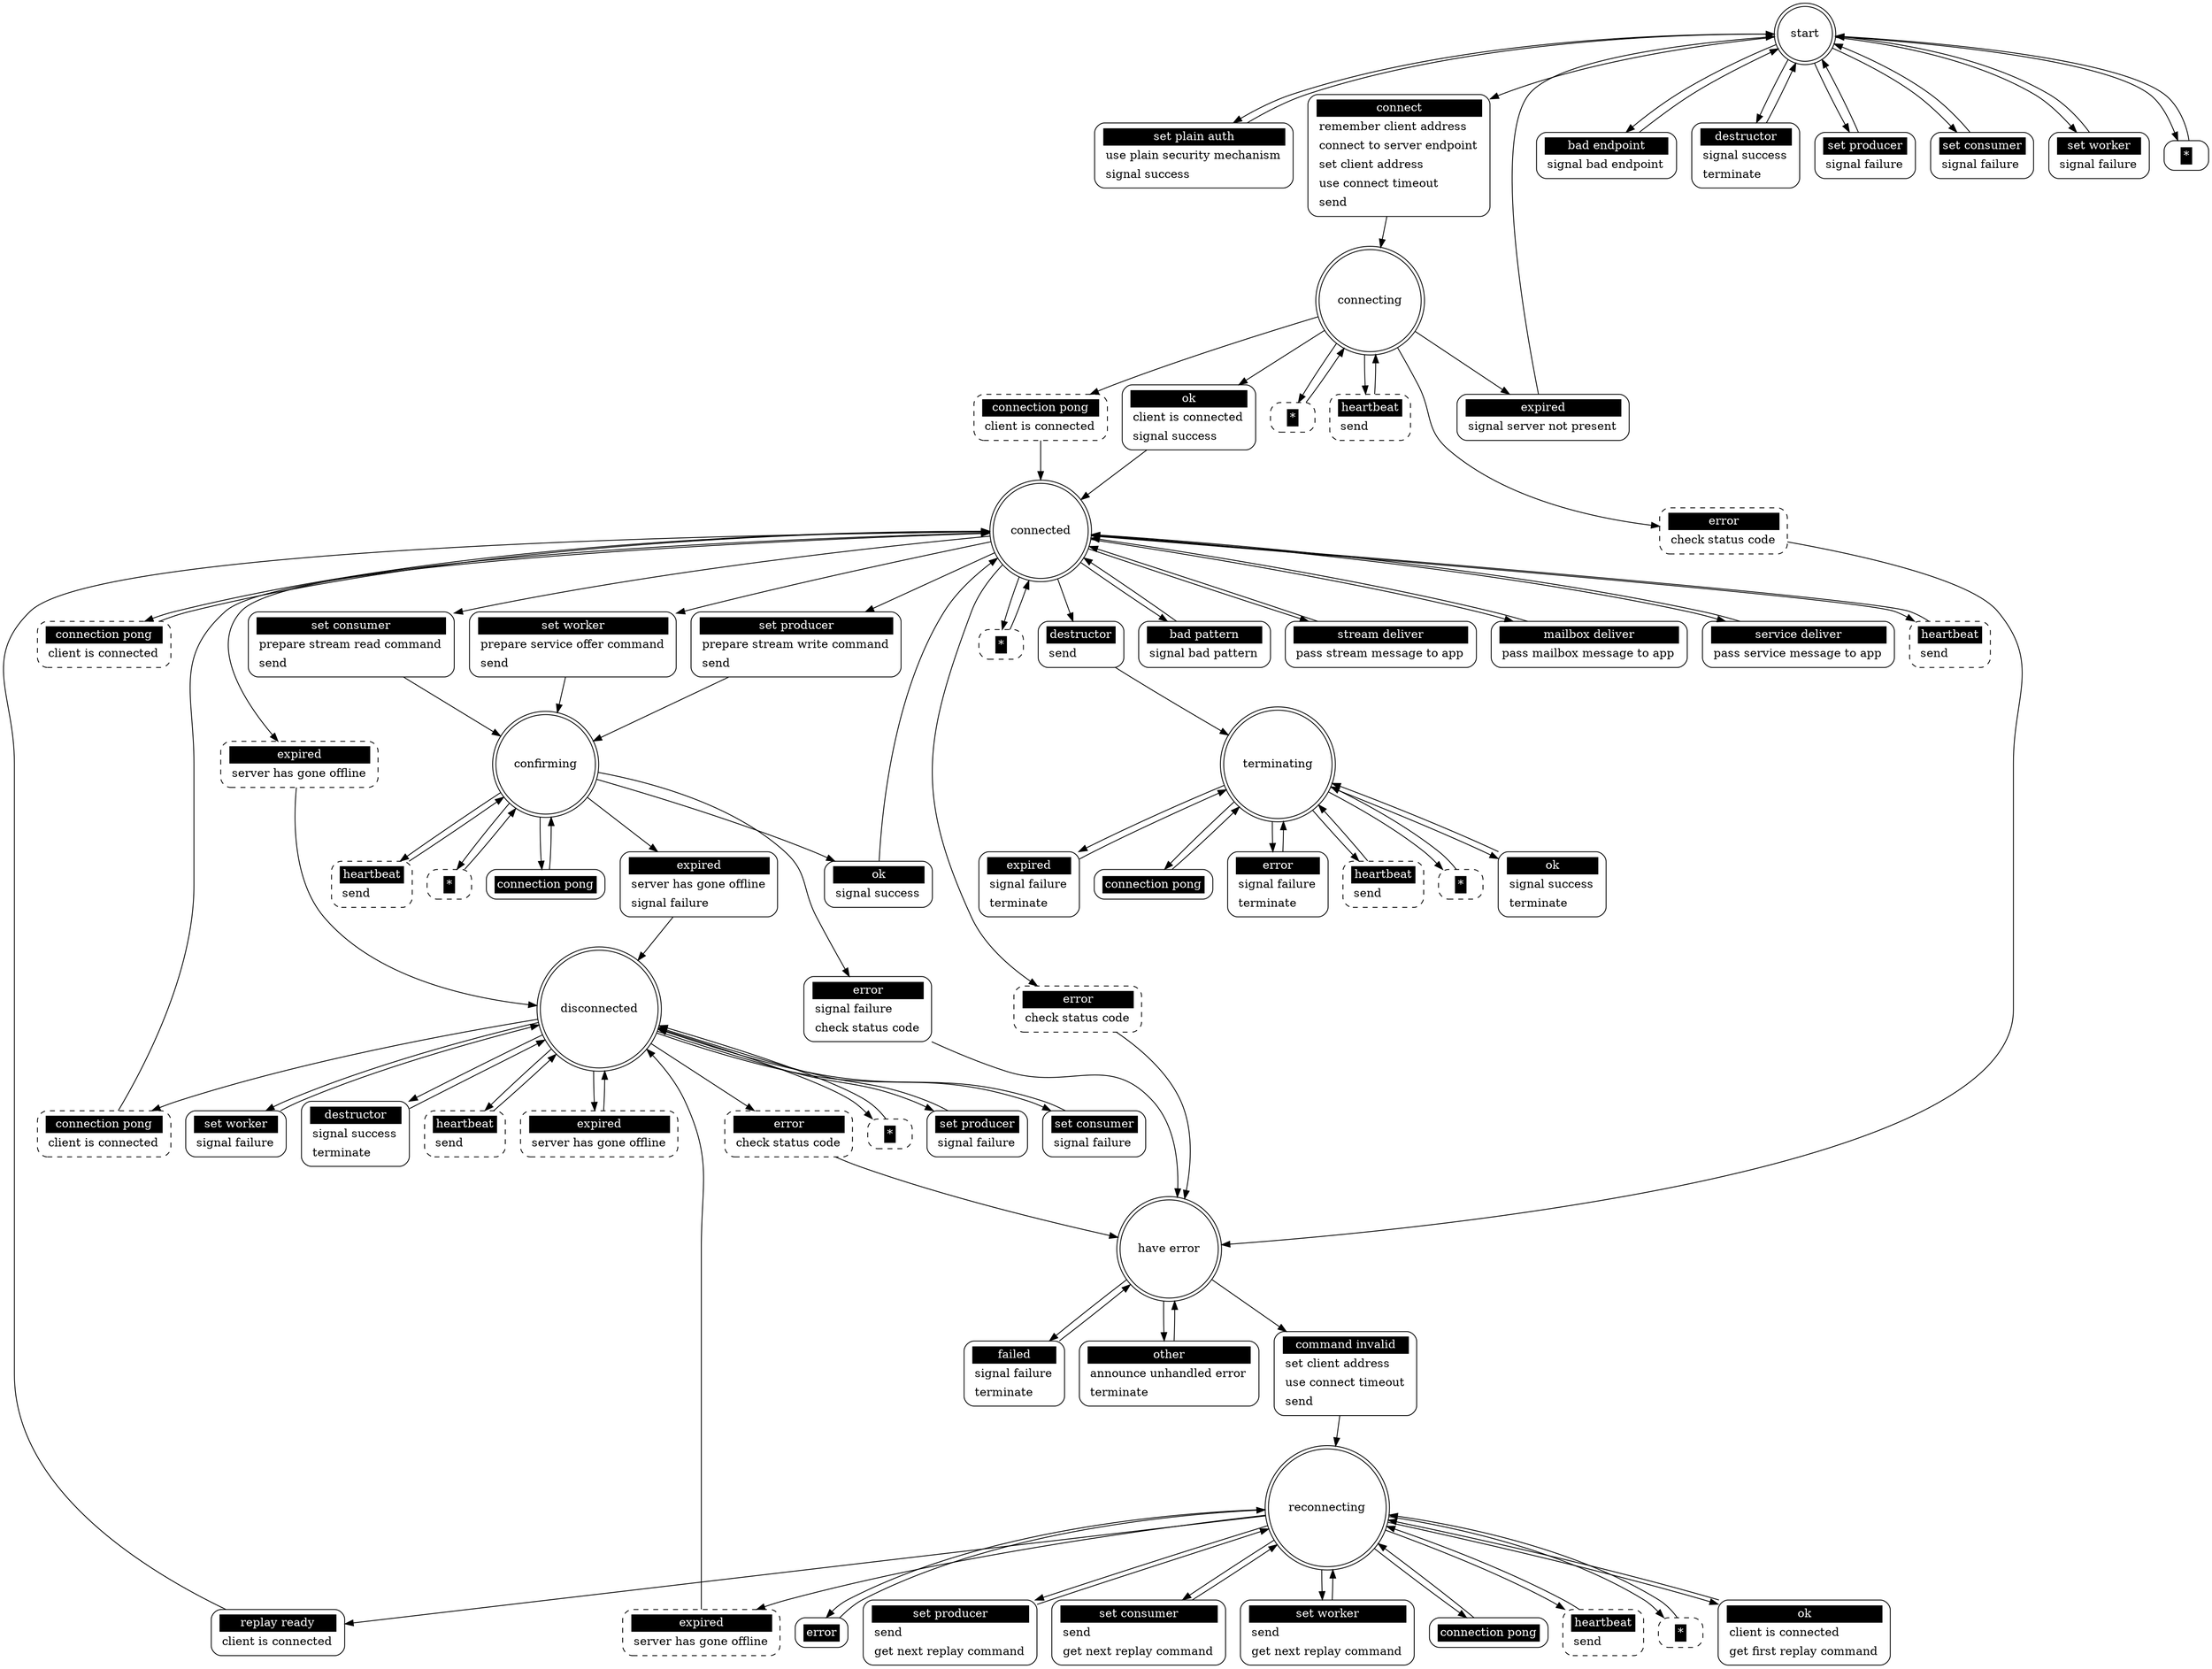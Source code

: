 ## Automatically generated from mlm_client.xml by gsl
digraph "mlm_client" {

 "start" [shape = "doublecircle"];
 "start set plain auth" [shape = "Mrecord" style = solid label = <<table border="0" cellborder="0" cellpadding="3" bgcolor="white"><tr><td bgcolor="black" align="center" colspan="2"><font color="white">set plain auth</font></td></tr><tr><td align="left" port="r3">use plain security mechanism</td></tr><tr><td align="left" port="r3">signal success</td></tr></table>>];
 "start" -> "start set plain auth";
 "start set plain auth" -> "start";
 "start connect" [shape = "Mrecord" style = solid label = <<table border="0" cellborder="0" cellpadding="3" bgcolor="white"><tr><td bgcolor="black" align="center" colspan="2"><font color="white">connect</font></td></tr><tr><td align="left" port="r3">remember client address</td></tr><tr><td align="left" port="r3">connect to server endpoint</td></tr><tr><td align="left" port="r3">set client address</td></tr><tr><td align="left" port="r3">use connect timeout</td></tr><tr><td align="left" port="r3">send</td></tr></table>>];
 "start" -> "start connect";
 "start connect" -> "connecting";
 "start bad endpoint" [shape = "Mrecord" style = solid label = <<table border="0" cellborder="0" cellpadding="3" bgcolor="white"><tr><td bgcolor="black" align="center" colspan="2"><font color="white">bad endpoint</font></td></tr><tr><td align="left" port="r3">signal bad endpoint</td></tr></table>>];
 "start" -> "start bad endpoint";
 "start bad endpoint" -> "start";
 "start destructor" [shape = "Mrecord" style = solid label = <<table border="0" cellborder="0" cellpadding="3" bgcolor="white"><tr><td bgcolor="black" align="center" colspan="2"><font color="white">destructor</font></td></tr><tr><td align="left" port="r3">signal success</td></tr><tr><td align="left" port="r3">terminate</td></tr></table>>];
 "start" -> "start destructor";
 "start destructor" -> "start";
 "start set producer" [shape = "Mrecord" style = solid label = <<table border="0" cellborder="0" cellpadding="3" bgcolor="white"><tr><td bgcolor="black" align="center" colspan="2"><font color="white">set producer</font></td></tr><tr><td align="left" port="r3">signal failure</td></tr></table>>];
 "start" -> "start set producer";
 "start set producer" -> "start";
 "start set consumer" [shape = "Mrecord" style = solid label = <<table border="0" cellborder="0" cellpadding="3" bgcolor="white"><tr><td bgcolor="black" align="center" colspan="2"><font color="white">set consumer</font></td></tr><tr><td align="left" port="r3">signal failure</td></tr></table>>];
 "start" -> "start set consumer";
 "start set consumer" -> "start";
 "start set worker" [shape = "Mrecord" style = solid label = <<table border="0" cellborder="0" cellpadding="3" bgcolor="white"><tr><td bgcolor="black" align="center" colspan="2"><font color="white">set worker</font></td></tr><tr><td align="left" port="r3">signal failure</td></tr></table>>];
 "start" -> "start set worker";
 "start set worker" -> "start";
 "start *" [shape = "Mrecord" style = solid label = <<table border="0" cellborder="0" cellpadding="3" bgcolor="white"><tr><td bgcolor="black" align="center" colspan="2"><font color="white">*</font></td></tr></table>>];
 "start" -> "start *";
 "start *" -> "start";

 "connecting" [shape = "doublecircle"];
 "connecting heartbeat" [shape = "Mrecord" style = dashed label = <<table border="0" cellborder="0" cellpadding="3" bgcolor="white"><tr><td bgcolor="black" align="center" colspan="2"><font color="white">heartbeat</font></td></tr><tr><td align="left" port="r3">send</td></tr></table>>];
 "connecting" -> "connecting heartbeat";
 "connecting heartbeat" -> "connecting";
 "connecting connection pong" [shape = "Mrecord" style = dashed label = <<table border="0" cellborder="0" cellpadding="3" bgcolor="white"><tr><td bgcolor="black" align="center" colspan="2"><font color="white">connection pong</font></td></tr><tr><td align="left" port="r3">client is connected</td></tr></table>>];
 "connecting" -> "connecting connection pong";
 "connecting connection pong" -> "connected";
 "connecting error" [shape = "Mrecord" style = dashed label = <<table border="0" cellborder="0" cellpadding="3" bgcolor="white"><tr><td bgcolor="black" align="center" colspan="2"><font color="white">error</font></td></tr><tr><td align="left" port="r3">check status code</td></tr></table>>];
 "connecting" -> "connecting error";
 "connecting error" -> "have error";
 "connecting *" [shape = "Mrecord" style = dashed label = <<table border="0" cellborder="0" cellpadding="3" bgcolor="white"><tr><td bgcolor="black" align="center" colspan="2"><font color="white">*</font></td></tr></table>>];
 "connecting" -> "connecting *";
 "connecting *" -> "connecting";
 "connecting ok" [shape = "Mrecord" style = solid label = <<table border="0" cellborder="0" cellpadding="3" bgcolor="white"><tr><td bgcolor="black" align="center" colspan="2"><font color="white">ok</font></td></tr><tr><td align="left" port="r3">client is connected</td></tr><tr><td align="left" port="r3">signal success</td></tr></table>>];
 "connecting" -> "connecting ok";
 "connecting ok" -> "connected";
 "connecting expired" [shape = "Mrecord" style = solid label = <<table border="0" cellborder="0" cellpadding="3" bgcolor="white"><tr><td bgcolor="black" align="center" colspan="2"><font color="white">expired</font></td></tr><tr><td align="left" port="r3">signal server not present</td></tr></table>>];
 "connecting" -> "connecting expired";
 "connecting expired" -> "start";

 "connected" [shape = "doublecircle"];
 "connected heartbeat" [shape = "Mrecord" style = dashed label = <<table border="0" cellborder="0" cellpadding="3" bgcolor="white"><tr><td bgcolor="black" align="center" colspan="2"><font color="white">heartbeat</font></td></tr><tr><td align="left" port="r3">send</td></tr></table>>];
 "connected" -> "connected heartbeat";
 "connected heartbeat" -> "connected";
 "connected connection pong" [shape = "Mrecord" style = dashed label = <<table border="0" cellborder="0" cellpadding="3" bgcolor="white"><tr><td bgcolor="black" align="center" colspan="2"><font color="white">connection pong</font></td></tr><tr><td align="left" port="r3">client is connected</td></tr></table>>];
 "connected" -> "connected connection pong";
 "connected connection pong" -> "connected";
 "connected expired" [shape = "Mrecord" style = dashed label = <<table border="0" cellborder="0" cellpadding="3" bgcolor="white"><tr><td bgcolor="black" align="center" colspan="2"><font color="white">expired</font></td></tr><tr><td align="left" port="r3">server has gone offline</td></tr></table>>];
 "connected" -> "connected expired";
 "connected expired" -> "disconnected";
 "connected error" [shape = "Mrecord" style = dashed label = <<table border="0" cellborder="0" cellpadding="3" bgcolor="white"><tr><td bgcolor="black" align="center" colspan="2"><font color="white">error</font></td></tr><tr><td align="left" port="r3">check status code</td></tr></table>>];
 "connected" -> "connected error";
 "connected error" -> "have error";
 "connected *" [shape = "Mrecord" style = dashed label = <<table border="0" cellborder="0" cellpadding="3" bgcolor="white"><tr><td bgcolor="black" align="center" colspan="2"><font color="white">*</font></td></tr></table>>];
 "connected" -> "connected *";
 "connected *" -> "connected";
 "connected set producer" [shape = "Mrecord" style = solid label = <<table border="0" cellborder="0" cellpadding="3" bgcolor="white"><tr><td bgcolor="black" align="center" colspan="2"><font color="white">set producer</font></td></tr><tr><td align="left" port="r3">prepare stream write command</td></tr><tr><td align="left" port="r3">send</td></tr></table>>];
 "connected" -> "connected set producer";
 "connected set producer" -> "confirming";
 "connected set consumer" [shape = "Mrecord" style = solid label = <<table border="0" cellborder="0" cellpadding="3" bgcolor="white"><tr><td bgcolor="black" align="center" colspan="2"><font color="white">set consumer</font></td></tr><tr><td align="left" port="r3">prepare stream read command</td></tr><tr><td align="left" port="r3">send</td></tr></table>>];
 "connected" -> "connected set consumer";
 "connected set consumer" -> "confirming";
 "connected set worker" [shape = "Mrecord" style = solid label = <<table border="0" cellborder="0" cellpadding="3" bgcolor="white"><tr><td bgcolor="black" align="center" colspan="2"><font color="white">set worker</font></td></tr><tr><td align="left" port="r3">prepare service offer command</td></tr><tr><td align="left" port="r3">send</td></tr></table>>];
 "connected" -> "connected set worker";
 "connected set worker" -> "confirming";
 "connected destructor" [shape = "Mrecord" style = solid label = <<table border="0" cellborder="0" cellpadding="3" bgcolor="white"><tr><td bgcolor="black" align="center" colspan="2"><font color="white">destructor</font></td></tr><tr><td align="left" port="r3">send</td></tr></table>>];
 "connected" -> "connected destructor";
 "connected destructor" -> "terminating";
 "connected bad pattern" [shape = "Mrecord" style = solid label = <<table border="0" cellborder="0" cellpadding="3" bgcolor="white"><tr><td bgcolor="black" align="center" colspan="2"><font color="white">bad pattern</font></td></tr><tr><td align="left" port="r3">signal bad pattern</td></tr></table>>];
 "connected" -> "connected bad pattern";
 "connected bad pattern" -> "connected";
 "connected stream deliver" [shape = "Mrecord" style = solid label = <<table border="0" cellborder="0" cellpadding="3" bgcolor="white"><tr><td bgcolor="black" align="center" colspan="2"><font color="white">stream deliver</font></td></tr><tr><td align="left" port="r3">pass stream message to app</td></tr></table>>];
 "connected" -> "connected stream deliver";
 "connected stream deliver" -> "connected";
 "connected mailbox deliver" [shape = "Mrecord" style = solid label = <<table border="0" cellborder="0" cellpadding="3" bgcolor="white"><tr><td bgcolor="black" align="center" colspan="2"><font color="white">mailbox deliver</font></td></tr><tr><td align="left" port="r3">pass mailbox message to app</td></tr></table>>];
 "connected" -> "connected mailbox deliver";
 "connected mailbox deliver" -> "connected";
 "connected service deliver" [shape = "Mrecord" style = solid label = <<table border="0" cellborder="0" cellpadding="3" bgcolor="white"><tr><td bgcolor="black" align="center" colspan="2"><font color="white">service deliver</font></td></tr><tr><td align="left" port="r3">pass service message to app</td></tr></table>>];
 "connected" -> "connected service deliver";
 "connected service deliver" -> "connected";

 "confirming" [shape = "doublecircle"];
 "confirming heartbeat" [shape = "Mrecord" style = dashed label = <<table border="0" cellborder="0" cellpadding="3" bgcolor="white"><tr><td bgcolor="black" align="center" colspan="2"><font color="white">heartbeat</font></td></tr><tr><td align="left" port="r3">send</td></tr></table>>];
 "confirming" -> "confirming heartbeat";
 "confirming heartbeat" -> "confirming";
 "confirming *" [shape = "Mrecord" style = dashed label = <<table border="0" cellborder="0" cellpadding="3" bgcolor="white"><tr><td bgcolor="black" align="center" colspan="2"><font color="white">*</font></td></tr></table>>];
 "confirming" -> "confirming *";
 "confirming *" -> "confirming";
 "confirming expired" [shape = "Mrecord" style = solid label = <<table border="0" cellborder="0" cellpadding="3" bgcolor="white"><tr><td bgcolor="black" align="center" colspan="2"><font color="white">expired</font></td></tr><tr><td align="left" port="r3">server has gone offline</td></tr><tr><td align="left" port="r3">signal failure</td></tr></table>>];
 "confirming" -> "confirming expired";
 "confirming expired" -> "disconnected";
 "confirming ok" [shape = "Mrecord" style = solid label = <<table border="0" cellborder="0" cellpadding="3" bgcolor="white"><tr><td bgcolor="black" align="center" colspan="2"><font color="white">ok</font></td></tr><tr><td align="left" port="r3">signal success</td></tr></table>>];
 "confirming" -> "confirming ok";
 "confirming ok" -> "connected";
 "confirming error" [shape = "Mrecord" style = solid label = <<table border="0" cellborder="0" cellpadding="3" bgcolor="white"><tr><td bgcolor="black" align="center" colspan="2"><font color="white">error</font></td></tr><tr><td align="left" port="r3">signal failure</td></tr><tr><td align="left" port="r3">check status code</td></tr></table>>];
 "confirming" -> "confirming error";
 "confirming error" -> "have error";
 "confirming connection pong" [shape = "Mrecord" style = solid label = <<table border="0" cellborder="0" cellpadding="3" bgcolor="white"><tr><td bgcolor="black" align="center" colspan="2"><font color="white">connection pong</font></td></tr></table>>];
 "confirming" -> "confirming connection pong";
 "confirming connection pong" -> "confirming";

 "terminating" [shape = "doublecircle"];
 "terminating heartbeat" [shape = "Mrecord" style = dashed label = <<table border="0" cellborder="0" cellpadding="3" bgcolor="white"><tr><td bgcolor="black" align="center" colspan="2"><font color="white">heartbeat</font></td></tr><tr><td align="left" port="r3">send</td></tr></table>>];
 "terminating" -> "terminating heartbeat";
 "terminating heartbeat" -> "terminating";
 "terminating *" [shape = "Mrecord" style = dashed label = <<table border="0" cellborder="0" cellpadding="3" bgcolor="white"><tr><td bgcolor="black" align="center" colspan="2"><font color="white">*</font></td></tr></table>>];
 "terminating" -> "terminating *";
 "terminating *" -> "terminating";
 "terminating ok" [shape = "Mrecord" style = solid label = <<table border="0" cellborder="0" cellpadding="3" bgcolor="white"><tr><td bgcolor="black" align="center" colspan="2"><font color="white">ok</font></td></tr><tr><td align="left" port="r3">signal success</td></tr><tr><td align="left" port="r3">terminate</td></tr></table>>];
 "terminating" -> "terminating ok";
 "terminating ok" -> "terminating";
 "terminating expired" [shape = "Mrecord" style = solid label = <<table border="0" cellborder="0" cellpadding="3" bgcolor="white"><tr><td bgcolor="black" align="center" colspan="2"><font color="white">expired</font></td></tr><tr><td align="left" port="r3">signal failure</td></tr><tr><td align="left" port="r3">terminate</td></tr></table>>];
 "terminating" -> "terminating expired";
 "terminating expired" -> "terminating";
 "terminating connection pong" [shape = "Mrecord" style = solid label = <<table border="0" cellborder="0" cellpadding="3" bgcolor="white"><tr><td bgcolor="black" align="center" colspan="2"><font color="white">connection pong</font></td></tr></table>>];
 "terminating" -> "terminating connection pong";
 "terminating connection pong" -> "terminating";
 "terminating error" [shape = "Mrecord" style = solid label = <<table border="0" cellborder="0" cellpadding="3" bgcolor="white"><tr><td bgcolor="black" align="center" colspan="2"><font color="white">error</font></td></tr><tr><td align="left" port="r3">signal failure</td></tr><tr><td align="left" port="r3">terminate</td></tr></table>>];
 "terminating" -> "terminating error";
 "terminating error" -> "terminating";

 "reconnecting" [shape = "doublecircle"];
 "reconnecting heartbeat" [shape = "Mrecord" style = dashed label = <<table border="0" cellborder="0" cellpadding="3" bgcolor="white"><tr><td bgcolor="black" align="center" colspan="2"><font color="white">heartbeat</font></td></tr><tr><td align="left" port="r3">send</td></tr></table>>];
 "reconnecting" -> "reconnecting heartbeat";
 "reconnecting heartbeat" -> "reconnecting";
 "reconnecting expired" [shape = "Mrecord" style = dashed label = <<table border="0" cellborder="0" cellpadding="3" bgcolor="white"><tr><td bgcolor="black" align="center" colspan="2"><font color="white">expired</font></td></tr><tr><td align="left" port="r3">server has gone offline</td></tr></table>>];
 "reconnecting" -> "reconnecting expired";
 "reconnecting expired" -> "disconnected";
 "reconnecting *" [shape = "Mrecord" style = dashed label = <<table border="0" cellborder="0" cellpadding="3" bgcolor="white"><tr><td bgcolor="black" align="center" colspan="2"><font color="white">*</font></td></tr></table>>];
 "reconnecting" -> "reconnecting *";
 "reconnecting *" -> "reconnecting";
 "reconnecting ok" [shape = "Mrecord" style = solid label = <<table border="0" cellborder="0" cellpadding="3" bgcolor="white"><tr><td bgcolor="black" align="center" colspan="2"><font color="white">ok</font></td></tr><tr><td align="left" port="r3">client is connected</td></tr><tr><td align="left" port="r3">get first replay command</td></tr></table>>];
 "reconnecting" -> "reconnecting ok";
 "reconnecting ok" -> "reconnecting";
 "reconnecting error" [shape = "Mrecord" style = solid label = <<table border="0" cellborder="0" cellpadding="3" bgcolor="white"><tr><td bgcolor="black" align="center" colspan="2"><font color="white">error</font></td></tr></table>>];
 "reconnecting" -> "reconnecting error";
 "reconnecting error" -> "reconnecting";
 "reconnecting set producer" [shape = "Mrecord" style = solid label = <<table border="0" cellborder="0" cellpadding="3" bgcolor="white"><tr><td bgcolor="black" align="center" colspan="2"><font color="white">set producer</font></td></tr><tr><td align="left" port="r3">send</td></tr><tr><td align="left" port="r3">get next replay command</td></tr></table>>];
 "reconnecting" -> "reconnecting set producer";
 "reconnecting set producer" -> "reconnecting";
 "reconnecting set consumer" [shape = "Mrecord" style = solid label = <<table border="0" cellborder="0" cellpadding="3" bgcolor="white"><tr><td bgcolor="black" align="center" colspan="2"><font color="white">set consumer</font></td></tr><tr><td align="left" port="r3">send</td></tr><tr><td align="left" port="r3">get next replay command</td></tr></table>>];
 "reconnecting" -> "reconnecting set consumer";
 "reconnecting set consumer" -> "reconnecting";
 "reconnecting set worker" [shape = "Mrecord" style = solid label = <<table border="0" cellborder="0" cellpadding="3" bgcolor="white"><tr><td bgcolor="black" align="center" colspan="2"><font color="white">set worker</font></td></tr><tr><td align="left" port="r3">send</td></tr><tr><td align="left" port="r3">get next replay command</td></tr></table>>];
 "reconnecting" -> "reconnecting set worker";
 "reconnecting set worker" -> "reconnecting";
 "reconnecting replay ready" [shape = "Mrecord" style = solid label = <<table border="0" cellborder="0" cellpadding="3" bgcolor="white"><tr><td bgcolor="black" align="center" colspan="2"><font color="white">replay ready</font></td></tr><tr><td align="left" port="r3">client is connected</td></tr></table>>];
 "reconnecting" -> "reconnecting replay ready";
 "reconnecting replay ready" -> "connected";
 "reconnecting connection pong" [shape = "Mrecord" style = solid label = <<table border="0" cellborder="0" cellpadding="3" bgcolor="white"><tr><td bgcolor="black" align="center" colspan="2"><font color="white">connection pong</font></td></tr></table>>];
 "reconnecting" -> "reconnecting connection pong";
 "reconnecting connection pong" -> "reconnecting";

 "disconnected" [shape = "doublecircle"];
 "disconnected heartbeat" [shape = "Mrecord" style = dashed label = <<table border="0" cellborder="0" cellpadding="3" bgcolor="white"><tr><td bgcolor="black" align="center" colspan="2"><font color="white">heartbeat</font></td></tr><tr><td align="left" port="r3">send</td></tr></table>>];
 "disconnected" -> "disconnected heartbeat";
 "disconnected heartbeat" -> "disconnected";
 "disconnected connection pong" [shape = "Mrecord" style = dashed label = <<table border="0" cellborder="0" cellpadding="3" bgcolor="white"><tr><td bgcolor="black" align="center" colspan="2"><font color="white">connection pong</font></td></tr><tr><td align="left" port="r3">client is connected</td></tr></table>>];
 "disconnected" -> "disconnected connection pong";
 "disconnected connection pong" -> "connected";
 "disconnected expired" [shape = "Mrecord" style = dashed label = <<table border="0" cellborder="0" cellpadding="3" bgcolor="white"><tr><td bgcolor="black" align="center" colspan="2"><font color="white">expired</font></td></tr><tr><td align="left" port="r3">server has gone offline</td></tr></table>>];
 "disconnected" -> "disconnected expired";
 "disconnected expired" -> "disconnected";
 "disconnected error" [shape = "Mrecord" style = dashed label = <<table border="0" cellborder="0" cellpadding="3" bgcolor="white"><tr><td bgcolor="black" align="center" colspan="2"><font color="white">error</font></td></tr><tr><td align="left" port="r3">check status code</td></tr></table>>];
 "disconnected" -> "disconnected error";
 "disconnected error" -> "have error";
 "disconnected *" [shape = "Mrecord" style = dashed label = <<table border="0" cellborder="0" cellpadding="3" bgcolor="white"><tr><td bgcolor="black" align="center" colspan="2"><font color="white">*</font></td></tr></table>>];
 "disconnected" -> "disconnected *";
 "disconnected *" -> "disconnected";
 "disconnected set producer" [shape = "Mrecord" style = solid label = <<table border="0" cellborder="0" cellpadding="3" bgcolor="white"><tr><td bgcolor="black" align="center" colspan="2"><font color="white">set producer</font></td></tr><tr><td align="left" port="r3">signal failure</td></tr></table>>];
 "disconnected" -> "disconnected set producer";
 "disconnected set producer" -> "disconnected";
 "disconnected set consumer" [shape = "Mrecord" style = solid label = <<table border="0" cellborder="0" cellpadding="3" bgcolor="white"><tr><td bgcolor="black" align="center" colspan="2"><font color="white">set consumer</font></td></tr><tr><td align="left" port="r3">signal failure</td></tr></table>>];
 "disconnected" -> "disconnected set consumer";
 "disconnected set consumer" -> "disconnected";
 "disconnected set worker" [shape = "Mrecord" style = solid label = <<table border="0" cellborder="0" cellpadding="3" bgcolor="white"><tr><td bgcolor="black" align="center" colspan="2"><font color="white">set worker</font></td></tr><tr><td align="left" port="r3">signal failure</td></tr></table>>];
 "disconnected" -> "disconnected set worker";
 "disconnected set worker" -> "disconnected";
 "disconnected destructor" [shape = "Mrecord" style = solid label = <<table border="0" cellborder="0" cellpadding="3" bgcolor="white"><tr><td bgcolor="black" align="center" colspan="2"><font color="white">destructor</font></td></tr><tr><td align="left" port="r3">signal success</td></tr><tr><td align="left" port="r3">terminate</td></tr></table>>];
 "disconnected" -> "disconnected destructor";
 "disconnected destructor" -> "disconnected";

 "have error" [shape = "doublecircle"];
 "have error command invalid" [shape = "Mrecord" style = solid label = <<table border="0" cellborder="0" cellpadding="3" bgcolor="white"><tr><td bgcolor="black" align="center" colspan="2"><font color="white">command invalid</font></td></tr><tr><td align="left" port="r3">set client address</td></tr><tr><td align="left" port="r3">use connect timeout</td></tr><tr><td align="left" port="r3">send</td></tr></table>>];
 "have error" -> "have error command invalid";
 "have error command invalid" -> "reconnecting";
 "have error failed" [shape = "Mrecord" style = solid label = <<table border="0" cellborder="0" cellpadding="3" bgcolor="white"><tr><td bgcolor="black" align="center" colspan="2"><font color="white">failed</font></td></tr><tr><td align="left" port="r3">signal failure</td></tr><tr><td align="left" port="r3">terminate</td></tr></table>>];
 "have error" -> "have error failed";
 "have error failed" -> "have error";
 "have error other" [shape = "Mrecord" style = solid label = <<table border="0" cellborder="0" cellpadding="3" bgcolor="white"><tr><td bgcolor="black" align="center" colspan="2"><font color="white">other</font></td></tr><tr><td align="left" port="r3">announce unhandled error</td></tr><tr><td align="left" port="r3">terminate</td></tr></table>>];
 "have error" -> "have error other";
 "have error other" -> "have error";
}
